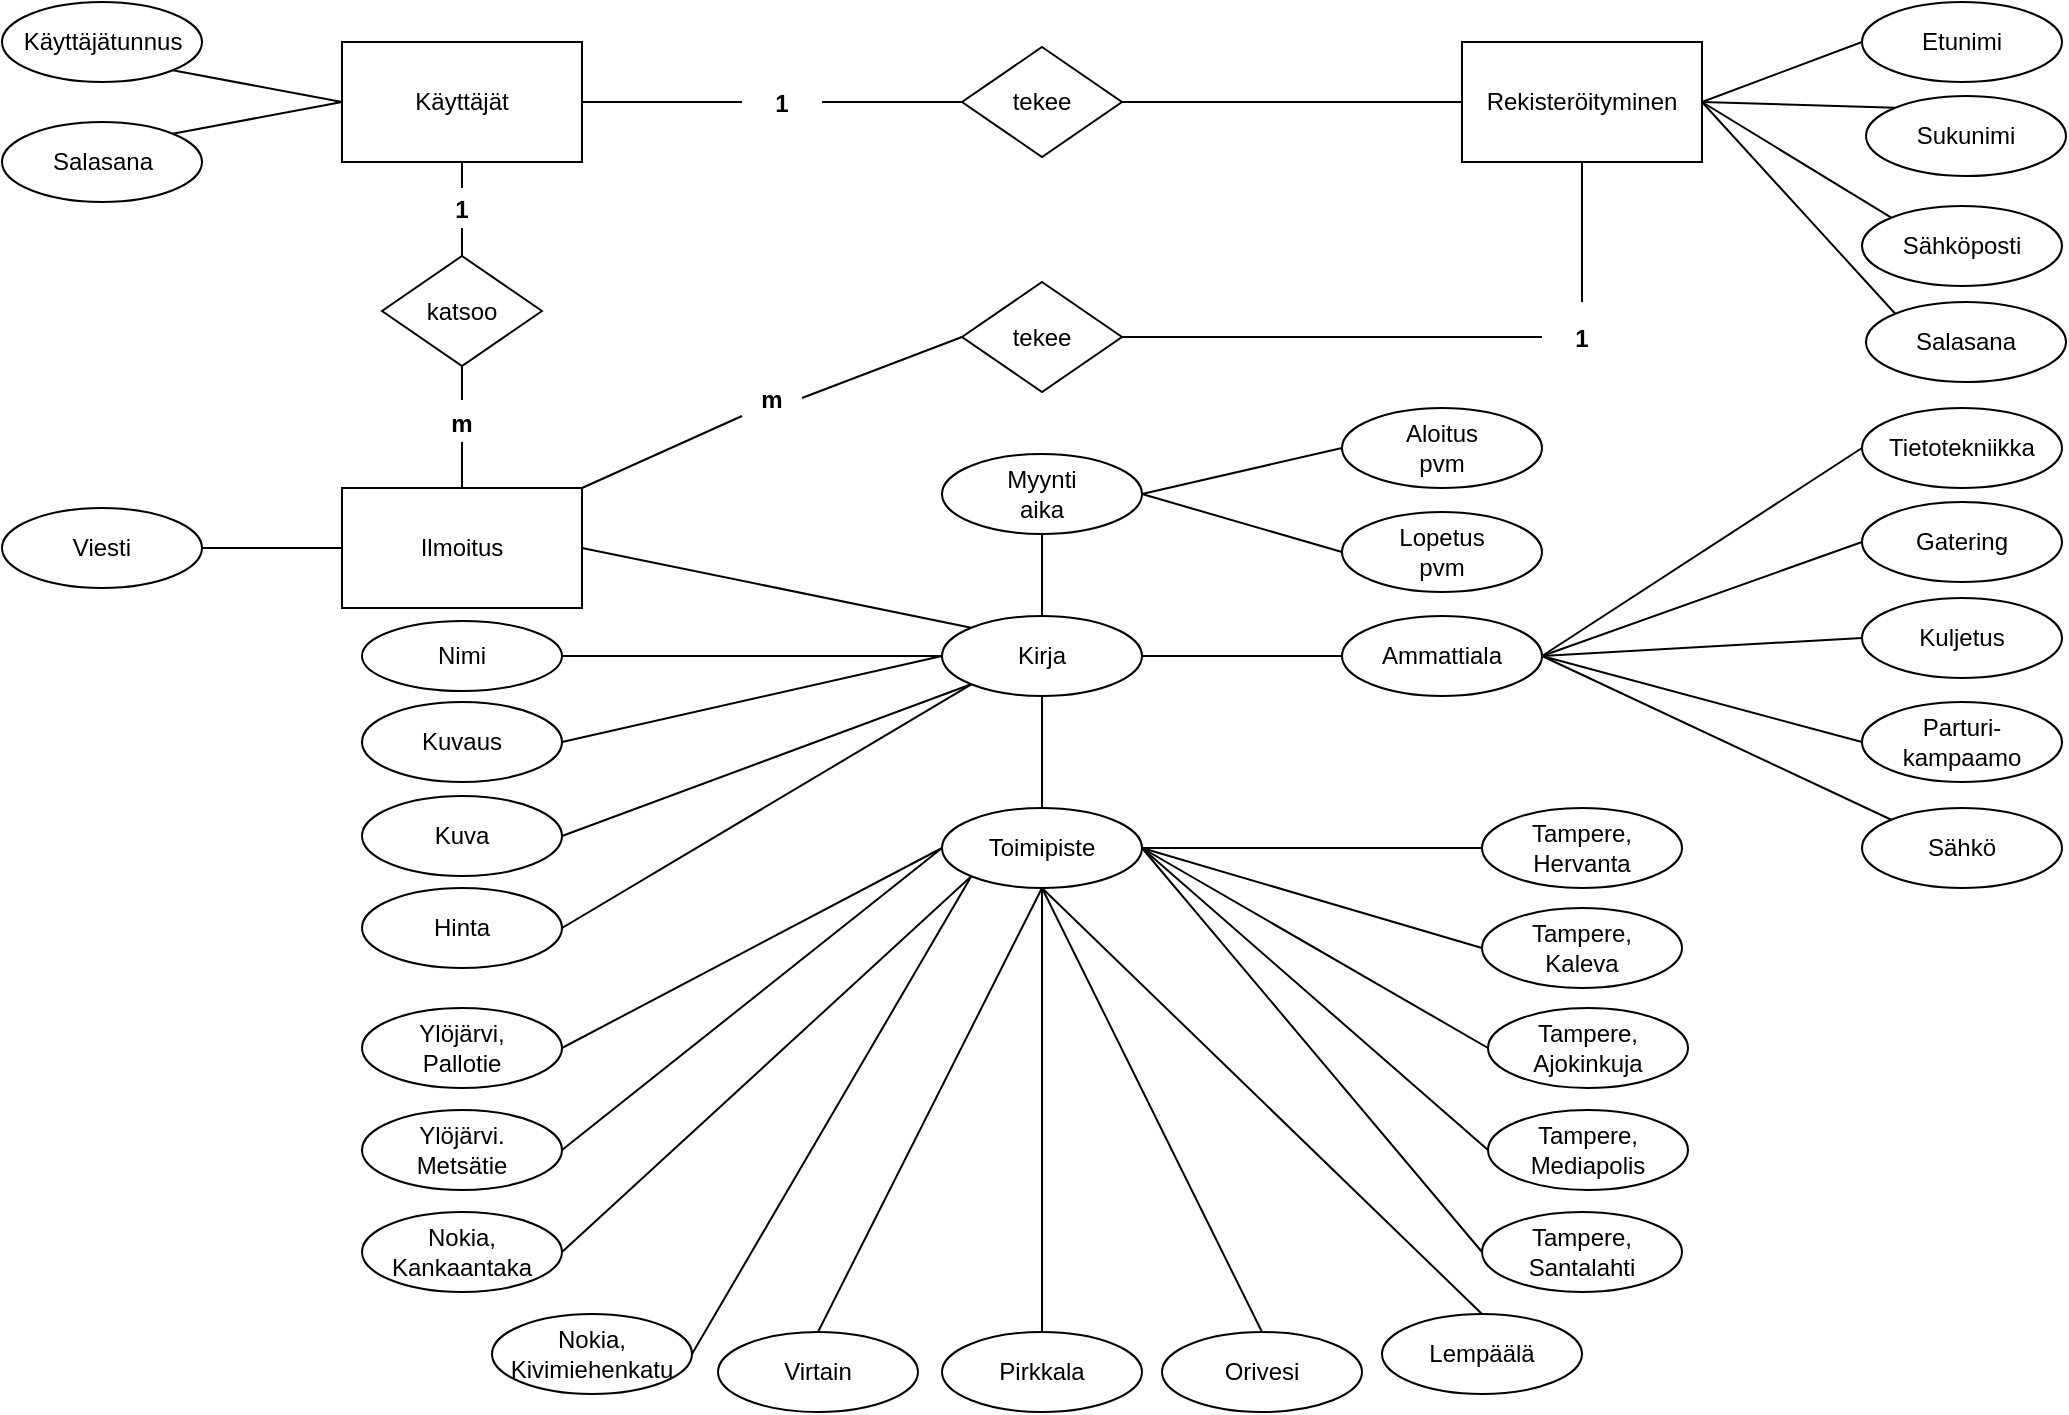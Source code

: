 <mxfile version="13.9.9" type="device"><diagram name="Page-1" id="ad52d381-51e7-2e0d-a935-2d0ddd2fd229"><mxGraphModel dx="1234" dy="497" grid="0" gridSize="10" guides="1" tooltips="1" connect="1" arrows="1" fold="1" page="0" pageScale="1" pageWidth="1100" pageHeight="850" background="#ffffff" math="0" shadow="0"><root><mxCell id="0"/><mxCell id="1" parent="0"/><mxCell id="_wK2DPX7_T_5BCwvr2yL-20" value="" style="group" parent="1" vertex="1" connectable="0"><mxGeometry x="200" y="263" width="120" height="60" as="geometry"/></mxCell><mxCell id="_wK2DPX7_T_5BCwvr2yL-21" value="Ilmoitus" style="rounded=0;whiteSpace=wrap;html=1;" parent="_wK2DPX7_T_5BCwvr2yL-20" vertex="1"><mxGeometry width="120" height="60" as="geometry"/></mxCell><mxCell id="zqih9qRh2i-NmMm4uN0W-20" value="" style="endArrow=none;html=1;exitX=1;exitY=0;exitDx=0;exitDy=0;entryX=0;entryY=0.5;entryDx=0;entryDy=0;" parent="1" source="zqih9qRh2i-NmMm4uN0W-14" target="_wK2DPX7_T_5BCwvr2yL-1" edge="1"><mxGeometry width="50" height="50" relative="1" as="geometry"><mxPoint x="140" y="140" as="sourcePoint"/><mxPoint x="180" y="100" as="targetPoint"/></mxGeometry></mxCell><mxCell id="zqih9qRh2i-NmMm4uN0W-21" value="" style="endArrow=none;html=1;exitX=1;exitY=1;exitDx=0;exitDy=0;entryX=0;entryY=0.5;entryDx=0;entryDy=0;" parent="1" source="zqih9qRh2i-NmMm4uN0W-184" target="_wK2DPX7_T_5BCwvr2yL-1" edge="1"><mxGeometry width="50" height="50" relative="1" as="geometry"><mxPoint x="120" y="60" as="sourcePoint"/><mxPoint x="180" y="70" as="targetPoint"/></mxGeometry></mxCell><mxCell id="zqih9qRh2i-NmMm4uN0W-24" value="" style="group" parent="1" vertex="1" connectable="0"><mxGeometry x="200" y="40" width="120" height="60" as="geometry"/></mxCell><mxCell id="_wK2DPX7_T_5BCwvr2yL-10" value="" style="group" parent="zqih9qRh2i-NmMm4uN0W-24" vertex="1" connectable="0"><mxGeometry width="120" height="60" as="geometry"/></mxCell><mxCell id="_wK2DPX7_T_5BCwvr2yL-1" value="" style="rounded=0;whiteSpace=wrap;html=1;" parent="_wK2DPX7_T_5BCwvr2yL-10" vertex="1"><mxGeometry width="120" height="60" as="geometry"/></mxCell><mxCell id="_wK2DPX7_T_5BCwvr2yL-2" value="Käyttäjät" style="text;html=1;strokeColor=none;fillColor=none;align=center;verticalAlign=middle;whiteSpace=wrap;rounded=0;" parent="_wK2DPX7_T_5BCwvr2yL-10" vertex="1"><mxGeometry x="40" y="20" width="40" height="20" as="geometry"/></mxCell><mxCell id="zqih9qRh2i-NmMm4uN0W-26" value="" style="group" parent="1" vertex="1" connectable="0"><mxGeometry x="500" y="327" width="100" height="40" as="geometry"/></mxCell><mxCell id="zqih9qRh2i-NmMm4uN0W-27" value="Kirja" style="ellipse;whiteSpace=wrap;html=1;" parent="zqih9qRh2i-NmMm4uN0W-26" vertex="1"><mxGeometry width="100" height="40" as="geometry"/></mxCell><mxCell id="zqih9qRh2i-NmMm4uN0W-29" value="katsoo" style="rhombus;whiteSpace=wrap;html=1;" parent="1" vertex="1"><mxGeometry x="220" y="147" width="80" height="55" as="geometry"/></mxCell><mxCell id="zqih9qRh2i-NmMm4uN0W-34" value="Nimi" style="ellipse;whiteSpace=wrap;html=1;" parent="1" vertex="1"><mxGeometry x="210" y="329.5" width="100" height="35" as="geometry"/></mxCell><mxCell id="zqih9qRh2i-NmMm4uN0W-44" value="1" style="text;align=center;fontStyle=1;verticalAlign=middle;spacingLeft=3;spacingRight=3;strokeColor=none;rotatable=0;points=[[0,0.5],[1,0.5]];portConstraint=eastwest;" parent="1" vertex="1"><mxGeometry x="245" y="113" width="30" height="20" as="geometry"/></mxCell><mxCell id="zqih9qRh2i-NmMm4uN0W-45" value="" style="endArrow=none;html=1;entryX=0.5;entryY=1;entryDx=0;entryDy=0;" parent="1" source="zqih9qRh2i-NmMm4uN0W-44" target="_wK2DPX7_T_5BCwvr2yL-1" edge="1"><mxGeometry width="50" height="50" relative="1" as="geometry"><mxPoint x="260" y="131" as="sourcePoint"/><mxPoint x="210" y="140" as="targetPoint"/></mxGeometry></mxCell><mxCell id="zqih9qRh2i-NmMm4uN0W-46" value="" style="endArrow=none;html=1;" parent="1" edge="1" target="zqih9qRh2i-NmMm4uN0W-44"><mxGeometry width="50" height="50" relative="1" as="geometry"><mxPoint x="260" y="147" as="sourcePoint"/><mxPoint x="260" y="150" as="targetPoint"/></mxGeometry></mxCell><mxCell id="zqih9qRh2i-NmMm4uN0W-49" value="m" style="text;align=center;fontStyle=1;verticalAlign=middle;spacingLeft=3;spacingRight=3;strokeColor=none;rotatable=0;points=[[0,0.5],[1,0.5]];portConstraint=eastwest;" parent="1" vertex="1"><mxGeometry x="245" y="220" width="30" height="20" as="geometry"/></mxCell><mxCell id="zqih9qRh2i-NmMm4uN0W-51" value="" style="endArrow=none;html=1;entryX=0.5;entryY=1;entryDx=0;entryDy=0;" parent="1" target="zqih9qRh2i-NmMm4uN0W-29" edge="1"><mxGeometry width="50" height="50" relative="1" as="geometry"><mxPoint x="260" y="219" as="sourcePoint"/><mxPoint x="260" y="230" as="targetPoint"/></mxGeometry></mxCell><mxCell id="zqih9qRh2i-NmMm4uN0W-52" value="" style="endArrow=none;html=1;exitX=0.5;exitY=0;exitDx=0;exitDy=0;" parent="1" source="_wK2DPX7_T_5BCwvr2yL-21" target="zqih9qRh2i-NmMm4uN0W-49" edge="1"><mxGeometry width="50" height="50" relative="1" as="geometry"><mxPoint x="260" y="251" as="sourcePoint"/><mxPoint x="280" y="170" as="targetPoint"/></mxGeometry></mxCell><mxCell id="zqih9qRh2i-NmMm4uN0W-56" value="Kuva" style="ellipse;whiteSpace=wrap;html=1;" parent="1" vertex="1"><mxGeometry x="210" y="417" width="100" height="40" as="geometry"/></mxCell><mxCell id="zqih9qRh2i-NmMm4uN0W-131" value="Aloitus&lt;br&gt;pvm" style="ellipse;whiteSpace=wrap;html=1;" parent="1" vertex="1"><mxGeometry x="700" y="223" width="100" height="40" as="geometry"/></mxCell><mxCell id="zqih9qRh2i-NmMm4uN0W-132" value="Lopetus&lt;br&gt;pvm" style="ellipse;whiteSpace=wrap;html=1;" parent="1" vertex="1"><mxGeometry x="700" y="275" width="100" height="40" as="geometry"/></mxCell><mxCell id="zqih9qRh2i-NmMm4uN0W-133" value="" style="endArrow=none;html=1;exitX=1;exitY=0.5;exitDx=0;exitDy=0;entryX=0;entryY=0.5;entryDx=0;entryDy=0;" parent="1" source="zqih9qRh2i-NmMm4uN0W-57" target="zqih9qRh2i-NmMm4uN0W-132" edge="1"><mxGeometry width="50" height="50" relative="1" as="geometry"><mxPoint x="690" y="515" as="sourcePoint"/><mxPoint x="740" y="465" as="targetPoint"/></mxGeometry></mxCell><mxCell id="zqih9qRh2i-NmMm4uN0W-135" value="" style="endArrow=none;html=1;exitX=1;exitY=0.5;exitDx=0;exitDy=0;entryX=0;entryY=0.5;entryDx=0;entryDy=0;" parent="1" source="zqih9qRh2i-NmMm4uN0W-57" target="zqih9qRh2i-NmMm4uN0W-131" edge="1"><mxGeometry width="50" height="50" relative="1" as="geometry"><mxPoint x="670" y="505" as="sourcePoint"/><mxPoint x="750" y="475" as="targetPoint"/></mxGeometry></mxCell><mxCell id="zqih9qRh2i-NmMm4uN0W-57" value="Myynti&lt;br&gt;aika" style="ellipse;whiteSpace=wrap;html=1;" parent="1" vertex="1"><mxGeometry x="500" y="246" width="100" height="40" as="geometry"/></mxCell><mxCell id="zqih9qRh2i-NmMm4uN0W-155" value="" style="endArrow=none;html=1;exitX=0.5;exitY=0;exitDx=0;exitDy=0;entryX=0.5;entryY=1;entryDx=0;entryDy=0;" parent="1" source="zqih9qRh2i-NmMm4uN0W-58" target="zqih9qRh2i-NmMm4uN0W-27" edge="1"><mxGeometry width="50" height="50" relative="1" as="geometry"><mxPoint x="210" y="495" as="sourcePoint"/><mxPoint x="260" y="470" as="targetPoint"/></mxGeometry></mxCell><mxCell id="zqih9qRh2i-NmMm4uN0W-156" value="" style="endArrow=none;html=1;exitX=1;exitY=0.5;exitDx=0;exitDy=0;entryX=0;entryY=0.5;entryDx=0;entryDy=0;" parent="1" source="zqih9qRh2i-NmMm4uN0W-34" target="zqih9qRh2i-NmMm4uN0W-27" edge="1"><mxGeometry width="50" height="50" relative="1" as="geometry"><mxPoint x="270" y="550" as="sourcePoint"/><mxPoint x="270" y="455" as="targetPoint"/></mxGeometry></mxCell><mxCell id="zqih9qRh2i-NmMm4uN0W-157" value="" style="endArrow=none;html=1;exitX=1;exitY=0.5;exitDx=0;exitDy=0;entryX=0;entryY=0.5;entryDx=0;entryDy=0;" parent="1" source="zqih9qRh2i-NmMm4uN0W-31" target="zqih9qRh2i-NmMm4uN0W-27" edge="1"><mxGeometry width="50" height="50" relative="1" as="geometry"><mxPoint x="160" y="420" as="sourcePoint"/><mxPoint x="220" y="465" as="targetPoint"/></mxGeometry></mxCell><mxCell id="zqih9qRh2i-NmMm4uN0W-159" value="" style="endArrow=none;html=1;exitX=0.5;exitY=0;exitDx=0;exitDy=0;entryX=0.5;entryY=1;entryDx=0;entryDy=0;" parent="1" source="zqih9qRh2i-NmMm4uN0W-27" target="zqih9qRh2i-NmMm4uN0W-57" edge="1"><mxGeometry width="50" height="50" relative="1" as="geometry"><mxPoint x="160" y="480" as="sourcePoint"/><mxPoint x="234.854" y="449.226" as="targetPoint"/></mxGeometry></mxCell><mxCell id="zqih9qRh2i-NmMm4uN0W-162" value="" style="endArrow=none;html=1;exitX=0;exitY=0;exitDx=0;exitDy=0;entryX=1;entryY=0.5;entryDx=0;entryDy=0;" parent="1" source="zqih9qRh2i-NmMm4uN0W-27" target="_wK2DPX7_T_5BCwvr2yL-21" edge="1"><mxGeometry width="50" height="50" relative="1" as="geometry"><mxPoint x="480" y="420" as="sourcePoint"/><mxPoint x="530" y="370" as="targetPoint"/></mxGeometry></mxCell><mxCell id="zqih9qRh2i-NmMm4uN0W-175" value="Viesti" style="ellipse;whiteSpace=wrap;html=1;" parent="1" vertex="1"><mxGeometry x="30" y="273" width="100" height="40" as="geometry"/></mxCell><mxCell id="zqih9qRh2i-NmMm4uN0W-176" value="" style="endArrow=none;html=1;exitX=1;exitY=0.5;exitDx=0;exitDy=0;entryX=0;entryY=0.5;entryDx=0;entryDy=0;" parent="1" source="zqih9qRh2i-NmMm4uN0W-175" target="_wK2DPX7_T_5BCwvr2yL-21" edge="1"><mxGeometry width="50" height="50" relative="1" as="geometry"><mxPoint x="270" y="415" as="sourcePoint"/><mxPoint x="270" y="360" as="targetPoint"/></mxGeometry></mxCell><mxCell id="zqih9qRh2i-NmMm4uN0W-178" value="tekee" style="rhombus;whiteSpace=wrap;html=1;" parent="1" vertex="1"><mxGeometry x="510" y="42.5" width="80" height="55" as="geometry"/></mxCell><mxCell id="zqih9qRh2i-NmMm4uN0W-181" value="" style="group" parent="1" vertex="1" connectable="0"><mxGeometry x="30" y="80" width="100" height="40" as="geometry"/></mxCell><mxCell id="zqih9qRh2i-NmMm4uN0W-22" value="" style="group" parent="zqih9qRh2i-NmMm4uN0W-181" vertex="1" connectable="0"><mxGeometry width="100" height="40" as="geometry"/></mxCell><mxCell id="zqih9qRh2i-NmMm4uN0W-14" value="" style="ellipse;whiteSpace=wrap;html=1;" parent="zqih9qRh2i-NmMm4uN0W-22" vertex="1"><mxGeometry width="100" height="40" as="geometry"/></mxCell><mxCell id="zqih9qRh2i-NmMm4uN0W-15" value="Salasana" style="text;html=1;strokeColor=none;fillColor=none;align=center;verticalAlign=middle;whiteSpace=wrap;rounded=0;" parent="zqih9qRh2i-NmMm4uN0W-22" vertex="1"><mxGeometry x="36.667" y="15" width="26.667" height="10" as="geometry"/></mxCell><mxCell id="zqih9qRh2i-NmMm4uN0W-182" value="" style="group" parent="1" vertex="1" connectable="0"><mxGeometry x="30" y="20" width="100" height="40" as="geometry"/></mxCell><mxCell id="zqih9qRh2i-NmMm4uN0W-183" value="" style="group" parent="zqih9qRh2i-NmMm4uN0W-182" vertex="1" connectable="0"><mxGeometry width="100" height="40" as="geometry"/></mxCell><mxCell id="zqih9qRh2i-NmMm4uN0W-184" value="" style="ellipse;whiteSpace=wrap;html=1;" parent="zqih9qRh2i-NmMm4uN0W-183" vertex="1"><mxGeometry width="100" height="40" as="geometry"/></mxCell><mxCell id="zqih9qRh2i-NmMm4uN0W-185" value="Käyttäjätunnus" style="text;html=1;strokeColor=none;fillColor=none;align=center;verticalAlign=middle;whiteSpace=wrap;rounded=0;" parent="zqih9qRh2i-NmMm4uN0W-183" vertex="1"><mxGeometry x="36.667" y="15" width="26.667" height="10" as="geometry"/></mxCell><mxCell id="zqih9qRh2i-NmMm4uN0W-188" value="1" style="text;align=center;fontStyle=1;verticalAlign=middle;spacingLeft=3;spacingRight=3;strokeColor=none;rotatable=0;points=[[0,0.5],[1,0.5]];portConstraint=eastwest;" parent="1" vertex="1"><mxGeometry x="400" y="60" width="40" height="20" as="geometry"/></mxCell><mxCell id="zqih9qRh2i-NmMm4uN0W-189" value="" style="endArrow=none;html=1;entryX=1;entryY=0.5;entryDx=0;entryDy=0;" parent="1" target="_wK2DPX7_T_5BCwvr2yL-1" edge="1"><mxGeometry width="50" height="50" relative="1" as="geometry"><mxPoint x="400" y="70" as="sourcePoint"/><mxPoint x="405" y="120" as="targetPoint"/></mxGeometry></mxCell><mxCell id="zqih9qRh2i-NmMm4uN0W-190" value="" style="endArrow=none;html=1;exitX=0;exitY=0.5;exitDx=0;exitDy=0;entryX=1;entryY=0.5;entryDx=0;entryDy=0;" parent="1" source="zqih9qRh2i-NmMm4uN0W-178" target="zqih9qRh2i-NmMm4uN0W-188" edge="1"><mxGeometry width="50" height="50" relative="1" as="geometry"><mxPoint x="405" y="190" as="sourcePoint"/><mxPoint x="405" y="170" as="targetPoint"/></mxGeometry></mxCell><mxCell id="zqih9qRh2i-NmMm4uN0W-193" value="" style="endArrow=none;html=1;entryX=0;entryY=0.5;entryDx=0;entryDy=0;exitX=1;exitY=0.5;exitDx=0;exitDy=0;" parent="1" source="zqih9qRh2i-NmMm4uN0W-178" target="_wK2DPX7_T_5BCwvr2yL-12" edge="1"><mxGeometry width="50" height="50" relative="1" as="geometry"><mxPoint x="590" y="140" as="sourcePoint"/><mxPoint x="640" y="90" as="targetPoint"/></mxGeometry></mxCell><mxCell id="zqih9qRh2i-NmMm4uN0W-54" value="" style="group" parent="1" vertex="1" connectable="0"><mxGeometry x="760" y="40" width="120" height="60" as="geometry"/></mxCell><mxCell id="_wK2DPX7_T_5BCwvr2yL-11" value="" style="group" parent="zqih9qRh2i-NmMm4uN0W-54" vertex="1" connectable="0"><mxGeometry width="120" height="60" as="geometry"/></mxCell><mxCell id="_wK2DPX7_T_5BCwvr2yL-12" value="Rekisteröityminen" style="rounded=0;whiteSpace=wrap;html=1;" parent="_wK2DPX7_T_5BCwvr2yL-11" vertex="1"><mxGeometry width="120" height="60" as="geometry"/></mxCell><mxCell id="zqih9qRh2i-NmMm4uN0W-163" value="Sähköposti" style="ellipse;whiteSpace=wrap;html=1;" parent="1" vertex="1"><mxGeometry x="960" y="122" width="100" height="40" as="geometry"/></mxCell><mxCell id="zqih9qRh2i-NmMm4uN0W-164" value="Etunimi" style="ellipse;whiteSpace=wrap;html=1;" parent="1" vertex="1"><mxGeometry x="960" y="20" width="100" height="40" as="geometry"/></mxCell><mxCell id="zqih9qRh2i-NmMm4uN0W-167" value="Sukunimi" style="ellipse;whiteSpace=wrap;html=1;" parent="1" vertex="1"><mxGeometry x="962" y="67" width="100" height="40" as="geometry"/></mxCell><mxCell id="zqih9qRh2i-NmMm4uN0W-169" value="" style="endArrow=none;html=1;exitX=0;exitY=0.5;exitDx=0;exitDy=0;entryX=1;entryY=0.5;entryDx=0;entryDy=0;" parent="1" source="zqih9qRh2i-NmMm4uN0W-164" target="_wK2DPX7_T_5BCwvr2yL-12" edge="1"><mxGeometry width="50" height="50" relative="1" as="geometry"><mxPoint x="650" y="50" as="sourcePoint"/><mxPoint x="700" as="targetPoint"/></mxGeometry></mxCell><mxCell id="zqih9qRh2i-NmMm4uN0W-170" value="" style="endArrow=none;html=1;exitX=0;exitY=0;exitDx=0;exitDy=0;entryX=1;entryY=0.5;entryDx=0;entryDy=0;" parent="1" source="zqih9qRh2i-NmMm4uN0W-167" target="_wK2DPX7_T_5BCwvr2yL-12" edge="1"><mxGeometry width="50" height="50" relative="1" as="geometry"><mxPoint x="675.146" y="11.726" as="sourcePoint"/><mxPoint x="710" y="47.5" as="targetPoint"/></mxGeometry></mxCell><mxCell id="zqih9qRh2i-NmMm4uN0W-171" value="" style="endArrow=none;html=1;exitX=0;exitY=0;exitDx=0;exitDy=0;entryX=1;entryY=0.5;entryDx=0;entryDy=0;" parent="1" source="zqih9qRh2i-NmMm4uN0W-163" target="_wK2DPX7_T_5BCwvr2yL-12" edge="1"><mxGeometry width="50" height="50" relative="1" as="geometry"><mxPoint x="710" y="-30" as="sourcePoint"/><mxPoint x="740" y="17.5" as="targetPoint"/></mxGeometry></mxCell><mxCell id="zqih9qRh2i-NmMm4uN0W-165" value="Salasana" style="ellipse;whiteSpace=wrap;html=1;" parent="1" vertex="1"><mxGeometry x="962" y="170" width="100" height="40" as="geometry"/></mxCell><mxCell id="zqih9qRh2i-NmMm4uN0W-172" value="" style="endArrow=none;html=1;exitX=0;exitY=0;exitDx=0;exitDy=0;entryX=1;entryY=0.5;entryDx=0;entryDy=0;" parent="1" source="zqih9qRh2i-NmMm4uN0W-165" target="_wK2DPX7_T_5BCwvr2yL-12" edge="1"><mxGeometry width="50" height="50" relative="1" as="geometry"><mxPoint x="830" y="-30" as="sourcePoint"/><mxPoint x="710" y="120" as="targetPoint"/></mxGeometry></mxCell><mxCell id="zqih9qRh2i-NmMm4uN0W-195" value="tekee" style="rhombus;whiteSpace=wrap;html=1;" parent="1" vertex="1"><mxGeometry x="510" y="160" width="80" height="55" as="geometry"/></mxCell><mxCell id="zqih9qRh2i-NmMm4uN0W-196" value="" style="endArrow=none;html=1;entryX=0.5;entryY=1;entryDx=0;entryDy=0;exitX=0.5;exitY=-0.375;exitDx=0;exitDy=0;exitPerimeter=0;" parent="1" source="zqih9qRh2i-NmMm4uN0W-199" target="_wK2DPX7_T_5BCwvr2yL-12" edge="1"><mxGeometry width="50" height="50" relative="1" as="geometry"><mxPoint x="820" y="150" as="sourcePoint"/><mxPoint x="770" y="80" as="targetPoint"/></mxGeometry></mxCell><mxCell id="zqih9qRh2i-NmMm4uN0W-197" value="" style="endArrow=none;html=1;entryX=0;entryY=0.5;entryDx=0;entryDy=0;exitX=1;exitY=0.5;exitDx=0;exitDy=0;" parent="1" source="zqih9qRh2i-NmMm4uN0W-202" target="zqih9qRh2i-NmMm4uN0W-195" edge="1"><mxGeometry width="50" height="50" relative="1" as="geometry"><mxPoint x="428" y="217" as="sourcePoint"/><mxPoint x="493" y="166" as="targetPoint"/></mxGeometry></mxCell><mxCell id="zqih9qRh2i-NmMm4uN0W-199" value="1" style="text;align=center;fontStyle=1;verticalAlign=middle;spacingLeft=3;spacingRight=3;strokeColor=none;rotatable=0;points=[[0,0.5],[1,0.5]];portConstraint=eastwest;" parent="1" vertex="1"><mxGeometry x="800" y="177.5" width="40" height="20" as="geometry"/></mxCell><mxCell id="zqih9qRh2i-NmMm4uN0W-200" value="" style="endArrow=none;html=1;exitX=1;exitY=0.5;exitDx=0;exitDy=0;entryX=0;entryY=0.5;entryDx=0;entryDy=0;" parent="1" source="zqih9qRh2i-NmMm4uN0W-195" target="zqih9qRh2i-NmMm4uN0W-199" edge="1"><mxGeometry width="50" height="50" relative="1" as="geometry"><mxPoint x="710" y="140" as="sourcePoint"/><mxPoint x="800" y="180" as="targetPoint"/></mxGeometry></mxCell><mxCell id="zqih9qRh2i-NmMm4uN0W-202" value="m" style="text;align=center;fontStyle=1;verticalAlign=middle;spacingLeft=3;spacingRight=3;strokeColor=none;rotatable=0;points=[[0,0.5],[1,0.5]];portConstraint=eastwest;" parent="1" vertex="1"><mxGeometry x="400" y="208" width="30" height="20" as="geometry"/></mxCell><mxCell id="zqih9qRh2i-NmMm4uN0W-203" value="" style="endArrow=none;html=1;exitX=1;exitY=0;exitDx=0;exitDy=0;" parent="1" source="_wK2DPX7_T_5BCwvr2yL-21" edge="1"><mxGeometry width="50" height="50" relative="1" as="geometry"><mxPoint x="440" y="260" as="sourcePoint"/><mxPoint x="400" y="227" as="targetPoint"/></mxGeometry></mxCell><mxCell id="zqih9qRh2i-NmMm4uN0W-55" value="Ammattiala" style="ellipse;whiteSpace=wrap;html=1;" parent="1" vertex="1"><mxGeometry x="700" y="327" width="100" height="40" as="geometry"/></mxCell><mxCell id="zqih9qRh2i-NmMm4uN0W-140" value="Parturi-&lt;br&gt;kampaamo" style="ellipse;whiteSpace=wrap;html=1;" parent="1" vertex="1"><mxGeometry x="960" y="370" width="100" height="40" as="geometry"/></mxCell><mxCell id="zqih9qRh2i-NmMm4uN0W-142" value="Gatering" style="ellipse;whiteSpace=wrap;html=1;" parent="1" vertex="1"><mxGeometry x="960" y="270" width="100" height="40" as="geometry"/></mxCell><mxCell id="zqih9qRh2i-NmMm4uN0W-143" value="Sähkö" style="ellipse;whiteSpace=wrap;html=1;" parent="1" vertex="1"><mxGeometry x="960" y="423" width="100" height="40" as="geometry"/></mxCell><mxCell id="zqih9qRh2i-NmMm4uN0W-144" value="Kuljetus" style="ellipse;whiteSpace=wrap;html=1;" parent="1" vertex="1"><mxGeometry x="960" y="318" width="100" height="40" as="geometry"/></mxCell><mxCell id="zqih9qRh2i-NmMm4uN0W-145" value="Tietotekniikka" style="ellipse;whiteSpace=wrap;html=1;" parent="1" vertex="1"><mxGeometry x="960" y="223" width="100" height="40" as="geometry"/></mxCell><mxCell id="zqih9qRh2i-NmMm4uN0W-147" value="" style="endArrow=none;html=1;exitX=1;exitY=0.5;exitDx=0;exitDy=0;entryX=0;entryY=0.5;entryDx=0;entryDy=0;" parent="1" source="zqih9qRh2i-NmMm4uN0W-55" target="zqih9qRh2i-NmMm4uN0W-144" edge="1"><mxGeometry width="50" height="50" relative="1" as="geometry"><mxPoint x="500" y="610" as="sourcePoint"/><mxPoint x="550" y="560" as="targetPoint"/></mxGeometry></mxCell><mxCell id="zqih9qRh2i-NmMm4uN0W-148" value="" style="endArrow=none;html=1;entryX=0;entryY=0;entryDx=0;entryDy=0;exitX=1;exitY=0.5;exitDx=0;exitDy=0;" parent="1" source="zqih9qRh2i-NmMm4uN0W-55" target="zqih9qRh2i-NmMm4uN0W-143" edge="1"><mxGeometry width="50" height="50" relative="1" as="geometry"><mxPoint x="490" y="570" as="sourcePoint"/><mxPoint x="560" y="570" as="targetPoint"/></mxGeometry></mxCell><mxCell id="zqih9qRh2i-NmMm4uN0W-149" value="" style="endArrow=none;html=1;entryX=0;entryY=0.5;entryDx=0;entryDy=0;exitX=1;exitY=0.5;exitDx=0;exitDy=0;" parent="1" source="zqih9qRh2i-NmMm4uN0W-55" target="zqih9qRh2i-NmMm4uN0W-140" edge="1"><mxGeometry width="50" height="50" relative="1" as="geometry"><mxPoint x="860" y="420" as="sourcePoint"/><mxPoint x="550" y="660" as="targetPoint"/></mxGeometry></mxCell><mxCell id="zqih9qRh2i-NmMm4uN0W-150" value="" style="endArrow=none;html=1;entryX=0;entryY=0.5;entryDx=0;entryDy=0;exitX=1;exitY=0.5;exitDx=0;exitDy=0;" parent="1" source="zqih9qRh2i-NmMm4uN0W-55" target="zqih9qRh2i-NmMm4uN0W-142" edge="1"><mxGeometry width="50" height="50" relative="1" as="geometry"><mxPoint x="520" y="530" as="sourcePoint"/><mxPoint x="550" y="510" as="targetPoint"/></mxGeometry></mxCell><mxCell id="zqih9qRh2i-NmMm4uN0W-151" value="" style="endArrow=none;html=1;exitX=1;exitY=0.5;exitDx=0;exitDy=0;entryX=0;entryY=0.5;entryDx=0;entryDy=0;" parent="1" source="zqih9qRh2i-NmMm4uN0W-55" target="zqih9qRh2i-NmMm4uN0W-145" edge="1"><mxGeometry width="50" height="50" relative="1" as="geometry"><mxPoint x="490" y="525" as="sourcePoint"/><mxPoint x="560" y="475" as="targetPoint"/></mxGeometry></mxCell><mxCell id="zqih9qRh2i-NmMm4uN0W-206" style="edgeStyle=orthogonalEdgeStyle;rounded=0;orthogonalLoop=1;jettySize=auto;html=1;exitX=0.5;exitY=1;exitDx=0;exitDy=0;" parent="1" source="zqih9qRh2i-NmMm4uN0W-145" target="zqih9qRh2i-NmMm4uN0W-145" edge="1"><mxGeometry relative="1" as="geometry"/></mxCell><mxCell id="zqih9qRh2i-NmMm4uN0W-70" value="Nokia,&lt;br&gt;Kivimiehenkatu" style="ellipse;whiteSpace=wrap;html=1;container=1;" parent="1" vertex="1"><mxGeometry x="275" y="676" width="100" height="40" as="geometry"/></mxCell><mxCell id="zqih9qRh2i-NmMm4uN0W-103" value="" style="group" parent="1" vertex="1" connectable="0"><mxGeometry x="770" y="473" width="100" height="40" as="geometry"/></mxCell><mxCell id="zqih9qRh2i-NmMm4uN0W-65" value="Tampere,&lt;br&gt;Kaleva" style="ellipse;whiteSpace=wrap;html=1;container=1;" parent="zqih9qRh2i-NmMm4uN0W-103" vertex="1"><mxGeometry width="100" height="40" as="geometry"/></mxCell><mxCell id="zqih9qRh2i-NmMm4uN0W-105" value="" style="group" parent="1" vertex="1" connectable="0"><mxGeometry x="773" y="523" width="100" height="40" as="geometry"/></mxCell><mxCell id="zqih9qRh2i-NmMm4uN0W-68" value="Tampere,&lt;br&gt;Ajokinkuja" style="ellipse;whiteSpace=wrap;html=1;container=1;" parent="zqih9qRh2i-NmMm4uN0W-105" vertex="1"><mxGeometry width="100" height="40" as="geometry"/></mxCell><mxCell id="zqih9qRh2i-NmMm4uN0W-66" value="Tampere,&lt;br&gt;Santalahti" style="ellipse;whiteSpace=wrap;html=1;container=1;" parent="1" vertex="1"><mxGeometry x="770" y="625" width="100" height="40" as="geometry"/></mxCell><mxCell id="zqih9qRh2i-NmMm4uN0W-69" value="Nokia,&lt;br&gt;Kankaantaka" style="ellipse;whiteSpace=wrap;html=1;container=1;" parent="1" vertex="1"><mxGeometry x="210" y="625" width="100" height="40" as="geometry"/></mxCell><mxCell id="zqih9qRh2i-NmMm4uN0W-77" value="Pirkkala" style="ellipse;whiteSpace=wrap;html=1;container=1;" parent="1" vertex="1"><mxGeometry x="500" y="685" width="100" height="40" as="geometry"/></mxCell><mxCell id="zqih9qRh2i-NmMm4uN0W-71" value="Lempäälä" style="ellipse;whiteSpace=wrap;html=1;container=1;" parent="1" vertex="1"><mxGeometry x="720" y="676" width="100" height="40" as="geometry"/></mxCell><mxCell id="zqih9qRh2i-NmMm4uN0W-61" value="Tampere,&lt;br&gt;Hervanta" style="ellipse;whiteSpace=wrap;html=1;container=1;" parent="1" vertex="1"><mxGeometry x="770" y="423" width="100" height="40" as="geometry"/></mxCell><mxCell id="zqih9qRh2i-NmMm4uN0W-75" value="Ylöjärvi,&lt;br&gt;Pallotie" style="ellipse;whiteSpace=wrap;html=1;container=1;" parent="1" vertex="1"><mxGeometry x="210" y="523" width="100" height="40" as="geometry"/></mxCell><mxCell id="zqih9qRh2i-NmMm4uN0W-72" value="Ylöjärvi.&lt;br&gt;Metsätie" style="ellipse;whiteSpace=wrap;html=1;container=1;" parent="1" vertex="1"><mxGeometry x="210" y="574" width="100" height="40" as="geometry"/></mxCell><mxCell id="zqih9qRh2i-NmMm4uN0W-67" value="Tampere,&lt;br&gt;Mediapolis" style="ellipse;whiteSpace=wrap;html=1;container=1;" parent="1" vertex="1"><mxGeometry x="773" y="574" width="100" height="40" as="geometry"/></mxCell><mxCell id="zqih9qRh2i-NmMm4uN0W-58" value="Toimipiste" style="ellipse;whiteSpace=wrap;html=1;" parent="1" vertex="1"><mxGeometry x="500" y="423" width="100" height="40" as="geometry"/></mxCell><mxCell id="zqih9qRh2i-NmMm4uN0W-120" value="" style="endArrow=none;html=1;entryX=0;entryY=0.5;entryDx=0;entryDy=0;exitX=1;exitY=0.5;exitDx=0;exitDy=0;" parent="1" source="zqih9qRh2i-NmMm4uN0W-58" target="zqih9qRh2i-NmMm4uN0W-67" edge="1"><mxGeometry width="50" height="50" relative="1" as="geometry"><mxPoint x="255.355" y="680.002" as="sourcePoint"/><mxPoint x="350" y="815.86" as="targetPoint"/></mxGeometry></mxCell><mxCell id="zqih9qRh2i-NmMm4uN0W-119" value="" style="endArrow=none;html=1;entryX=0.5;entryY=0;entryDx=0;entryDy=0;exitX=0.5;exitY=1;exitDx=0;exitDy=0;" parent="1" source="zqih9qRh2i-NmMm4uN0W-58" target="zqih9qRh2i-NmMm4uN0W-71" edge="1"><mxGeometry width="50" height="50" relative="1" as="geometry"><mxPoint x="600" y="660" as="sourcePoint"/><mxPoint x="390" y="780" as="targetPoint"/></mxGeometry></mxCell><mxCell id="zqih9qRh2i-NmMm4uN0W-118" value="" style="endArrow=none;html=1;entryX=0;entryY=0.5;entryDx=0;entryDy=0;exitX=1;exitY=0.5;exitDx=0;exitDy=0;" parent="1" source="zqih9qRh2i-NmMm4uN0W-58" target="zqih9qRh2i-NmMm4uN0W-68" edge="1"><mxGeometry width="50" height="50" relative="1" as="geometry"><mxPoint x="610" y="600" as="sourcePoint"/><mxPoint x="390" y="730" as="targetPoint"/></mxGeometry></mxCell><mxCell id="zqih9qRh2i-NmMm4uN0W-117" value="" style="endArrow=none;html=1;entryX=0;entryY=0.5;entryDx=0;entryDy=0;exitX=1;exitY=0.5;exitDx=0;exitDy=0;" parent="1" source="zqih9qRh2i-NmMm4uN0W-58" target="zqih9qRh2i-NmMm4uN0W-65" edge="1"><mxGeometry width="50" height="50" relative="1" as="geometry"><mxPoint x="320" y="640" as="sourcePoint"/><mxPoint x="400" y="640" as="targetPoint"/></mxGeometry></mxCell><mxCell id="zqih9qRh2i-NmMm4uN0W-116" value="" style="endArrow=none;html=1;entryX=0;entryY=0.5;entryDx=0;entryDy=0;exitX=1;exitY=0.5;exitDx=0;exitDy=0;" parent="1" source="zqih9qRh2i-NmMm4uN0W-58" target="zqih9qRh2i-NmMm4uN0W-61" edge="1"><mxGeometry width="50" height="50" relative="1" as="geometry"><mxPoint x="210" y="780" as="sourcePoint"/><mxPoint x="260" y="730" as="targetPoint"/></mxGeometry></mxCell><mxCell id="zqih9qRh2i-NmMm4uN0W-74" value="Orivesi" style="ellipse;whiteSpace=wrap;html=1;container=1;" parent="1" vertex="1"><mxGeometry x="610" y="685" width="100" height="40" as="geometry"/></mxCell><mxCell id="zqih9qRh2i-NmMm4uN0W-210" value="Virtain" style="ellipse;whiteSpace=wrap;html=1;container=1;" parent="1" vertex="1"><mxGeometry x="388" y="685" width="100" height="40" as="geometry"/></mxCell><mxCell id="zqih9qRh2i-NmMm4uN0W-31" value="Kuvaus" style="ellipse;whiteSpace=wrap;html=1;" parent="1" vertex="1"><mxGeometry x="210" y="370" width="100" height="40" as="geometry"/></mxCell><mxCell id="zqih9qRh2i-NmMm4uN0W-221" value="" style="endArrow=none;html=1;entryX=0.5;entryY=0;entryDx=0;entryDy=0;exitX=0.5;exitY=1;exitDx=0;exitDy=0;" parent="1" source="zqih9qRh2i-NmMm4uN0W-58" target="zqih9qRh2i-NmMm4uN0W-77" edge="1"><mxGeometry width="50" height="50" relative="1" as="geometry"><mxPoint x="499.996" y="629.996" as="sourcePoint"/><mxPoint x="649.704" y="801.544" as="targetPoint"/></mxGeometry></mxCell><mxCell id="zqih9qRh2i-NmMm4uN0W-222" value="" style="endArrow=none;html=1;exitX=0;exitY=0.5;exitDx=0;exitDy=0;entryX=1;entryY=0.5;entryDx=0;entryDy=0;" parent="1" source="zqih9qRh2i-NmMm4uN0W-58" target="zqih9qRh2i-NmMm4uN0W-72" edge="1"><mxGeometry width="50" height="50" relative="1" as="geometry"><mxPoint x="475.146" y="619.996" as="sourcePoint"/><mxPoint x="310" y="594" as="targetPoint"/></mxGeometry></mxCell><mxCell id="zqih9qRh2i-NmMm4uN0W-223" value="" style="endArrow=none;html=1;entryX=1;entryY=0.5;entryDx=0;entryDy=0;exitX=0;exitY=0.5;exitDx=0;exitDy=0;" parent="1" target="zqih9qRh2i-NmMm4uN0W-75" edge="1" source="zqih9qRh2i-NmMm4uN0W-58"><mxGeometry width="50" height="50" relative="1" as="geometry"><mxPoint x="500" y="600" as="sourcePoint"/><mxPoint x="600.004" y="791.544" as="targetPoint"/></mxGeometry></mxCell><mxCell id="zqih9qRh2i-NmMm4uN0W-224" value="" style="endArrow=none;html=1;entryX=0.5;entryY=0;entryDx=0;entryDy=0;exitX=0.5;exitY=1;exitDx=0;exitDy=0;" parent="1" source="zqih9qRh2i-NmMm4uN0W-58" target="zqih9qRh2i-NmMm4uN0W-210" edge="1"><mxGeometry width="50" height="50" relative="1" as="geometry"><mxPoint x="495" y="538" as="sourcePoint"/><mxPoint x="549.704" y="741.544" as="targetPoint"/></mxGeometry></mxCell><mxCell id="zqih9qRh2i-NmMm4uN0W-225" value="" style="endArrow=none;html=1;entryX=1;entryY=0.5;entryDx=0;entryDy=0;exitX=0;exitY=1;exitDx=0;exitDy=0;" parent="1" source="zqih9qRh2i-NmMm4uN0W-58" target="zqih9qRh2i-NmMm4uN0W-69" edge="1"><mxGeometry width="50" height="50" relative="1" as="geometry"><mxPoint x="524.854" y="624.226" as="sourcePoint"/><mxPoint x="355" y="760" as="targetPoint"/></mxGeometry></mxCell><mxCell id="zqih9qRh2i-NmMm4uN0W-226" value="" style="endArrow=none;html=1;entryX=0;entryY=0.5;entryDx=0;entryDy=0;exitX=1;exitY=0.5;exitDx=0;exitDy=0;" parent="1" source="zqih9qRh2i-NmMm4uN0W-58" target="zqih9qRh2i-NmMm4uN0W-66" edge="1"><mxGeometry width="50" height="50" relative="1" as="geometry"><mxPoint x="524.854" y="624.226" as="sourcePoint"/><mxPoint x="375.146" y="795.774" as="targetPoint"/></mxGeometry></mxCell><mxCell id="zqih9qRh2i-NmMm4uN0W-227" value="" style="endArrow=none;html=1;entryX=1;entryY=0.5;entryDx=0;entryDy=0;exitX=0;exitY=1;exitDx=0;exitDy=0;" parent="1" target="zqih9qRh2i-NmMm4uN0W-70" edge="1" source="zqih9qRh2i-NmMm4uN0W-58"><mxGeometry width="50" height="50" relative="1" as="geometry"><mxPoint x="550" y="620" as="sourcePoint"/><mxPoint x="450" y="790" as="targetPoint"/></mxGeometry></mxCell><mxCell id="zqih9qRh2i-NmMm4uN0W-228" value="" style="endArrow=none;html=1;entryX=0.5;entryY=0;entryDx=0;entryDy=0;exitX=0.5;exitY=1;exitDx=0;exitDy=0;" parent="1" source="zqih9qRh2i-NmMm4uN0W-58" target="zqih9qRh2i-NmMm4uN0W-74" edge="1"><mxGeometry width="50" height="50" relative="1" as="geometry"><mxPoint x="560" y="630" as="sourcePoint"/><mxPoint x="560" y="790" as="targetPoint"/></mxGeometry></mxCell><mxCell id="zqih9qRh2i-NmMm4uN0W-231" value="" style="endArrow=none;html=1;exitX=0;exitY=0.5;exitDx=0;exitDy=0;entryX=1;entryY=0.5;entryDx=0;entryDy=0;" parent="1" source="zqih9qRh2i-NmMm4uN0W-55" target="zqih9qRh2i-NmMm4uN0W-27" edge="1"><mxGeometry width="50" height="50" relative="1" as="geometry"><mxPoint x="630" y="595" as="sourcePoint"/><mxPoint x="630" y="440" as="targetPoint"/></mxGeometry></mxCell><mxCell id="OsGji2ENiQ97-9O0gQlJ-1" value="" style="endArrow=none;html=1;exitX=1;exitY=0.5;exitDx=0;exitDy=0;entryX=0;entryY=1;entryDx=0;entryDy=0;" edge="1" parent="1" source="zqih9qRh2i-NmMm4uN0W-56" target="zqih9qRh2i-NmMm4uN0W-27"><mxGeometry width="50" height="50" relative="1" as="geometry"><mxPoint x="320" y="470" as="sourcePoint"/><mxPoint x="524.645" y="429.142" as="targetPoint"/></mxGeometry></mxCell><mxCell id="OsGji2ENiQ97-9O0gQlJ-2" value="Hinta" style="ellipse;whiteSpace=wrap;html=1;" vertex="1" parent="1"><mxGeometry x="210" y="463" width="100" height="40" as="geometry"/></mxCell><mxCell id="OsGji2ENiQ97-9O0gQlJ-3" value="" style="endArrow=none;html=1;exitX=1;exitY=0.5;exitDx=0;exitDy=0;entryX=0;entryY=1;entryDx=0;entryDy=0;" edge="1" parent="1" source="OsGji2ENiQ97-9O0gQlJ-2" target="zqih9qRh2i-NmMm4uN0W-27"><mxGeometry width="50" height="50" relative="1" as="geometry"><mxPoint x="310" y="487" as="sourcePoint"/><mxPoint x="524.645" y="429.142" as="targetPoint"/></mxGeometry></mxCell><mxCell id="OsGji2ENiQ97-9O0gQlJ-4" style="edgeStyle=orthogonalEdgeStyle;rounded=0;orthogonalLoop=1;jettySize=auto;html=1;exitX=0.5;exitY=1;exitDx=0;exitDy=0;" edge="1" parent="1" source="zqih9qRh2i-NmMm4uN0W-31" target="zqih9qRh2i-NmMm4uN0W-31"><mxGeometry relative="1" as="geometry"/></mxCell><mxCell id="OsGji2ENiQ97-9O0gQlJ-6" style="edgeStyle=orthogonalEdgeStyle;rounded=0;orthogonalLoop=1;jettySize=auto;html=1;exitX=0.5;exitY=1;exitDx=0;exitDy=0;" edge="1" parent="1" source="zqih9qRh2i-NmMm4uN0W-131" target="zqih9qRh2i-NmMm4uN0W-131"><mxGeometry relative="1" as="geometry"/></mxCell></root></mxGraphModel></diagram></mxfile>
